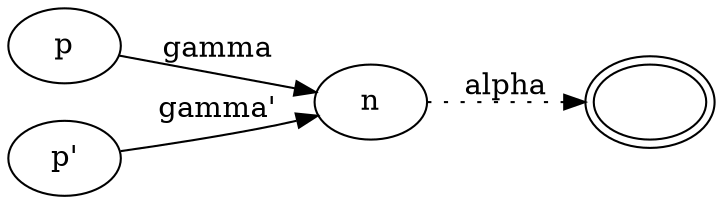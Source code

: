digraph "A" {
  rankdir=LR;
  "acc" [label="", peripheries=2];

  "p" -> "n"  [label="gamma"];
  "p'" -> "n" [label="gamma'"];
  "n" -> "acc" [label="alpha", style="dotted"];
}
